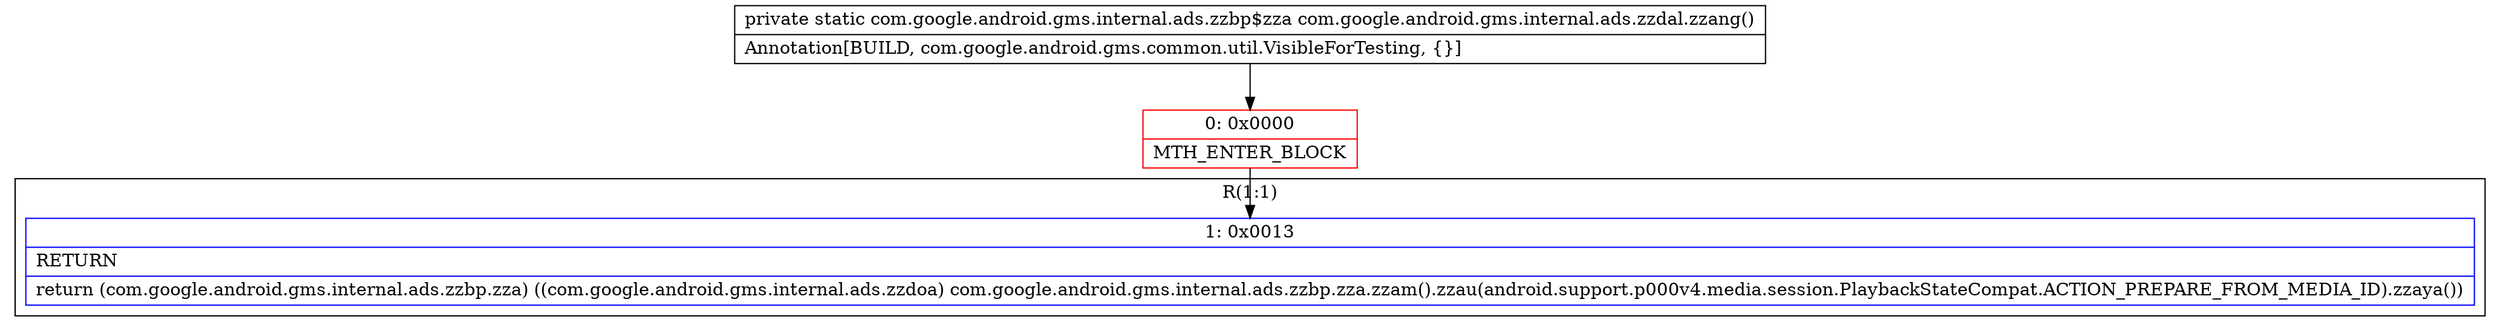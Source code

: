 digraph "CFG forcom.google.android.gms.internal.ads.zzdal.zzang()Lcom\/google\/android\/gms\/internal\/ads\/zzbp$zza;" {
subgraph cluster_Region_1157307793 {
label = "R(1:1)";
node [shape=record,color=blue];
Node_1 [shape=record,label="{1\:\ 0x0013|RETURN\l|return (com.google.android.gms.internal.ads.zzbp.zza) ((com.google.android.gms.internal.ads.zzdoa) com.google.android.gms.internal.ads.zzbp.zza.zzam().zzau(android.support.p000v4.media.session.PlaybackStateCompat.ACTION_PREPARE_FROM_MEDIA_ID).zzaya())\l}"];
}
Node_0 [shape=record,color=red,label="{0\:\ 0x0000|MTH_ENTER_BLOCK\l}"];
MethodNode[shape=record,label="{private static com.google.android.gms.internal.ads.zzbp$zza com.google.android.gms.internal.ads.zzdal.zzang()  | Annotation[BUILD, com.google.android.gms.common.util.VisibleForTesting, \{\}]\l}"];
MethodNode -> Node_0;
Node_0 -> Node_1;
}

